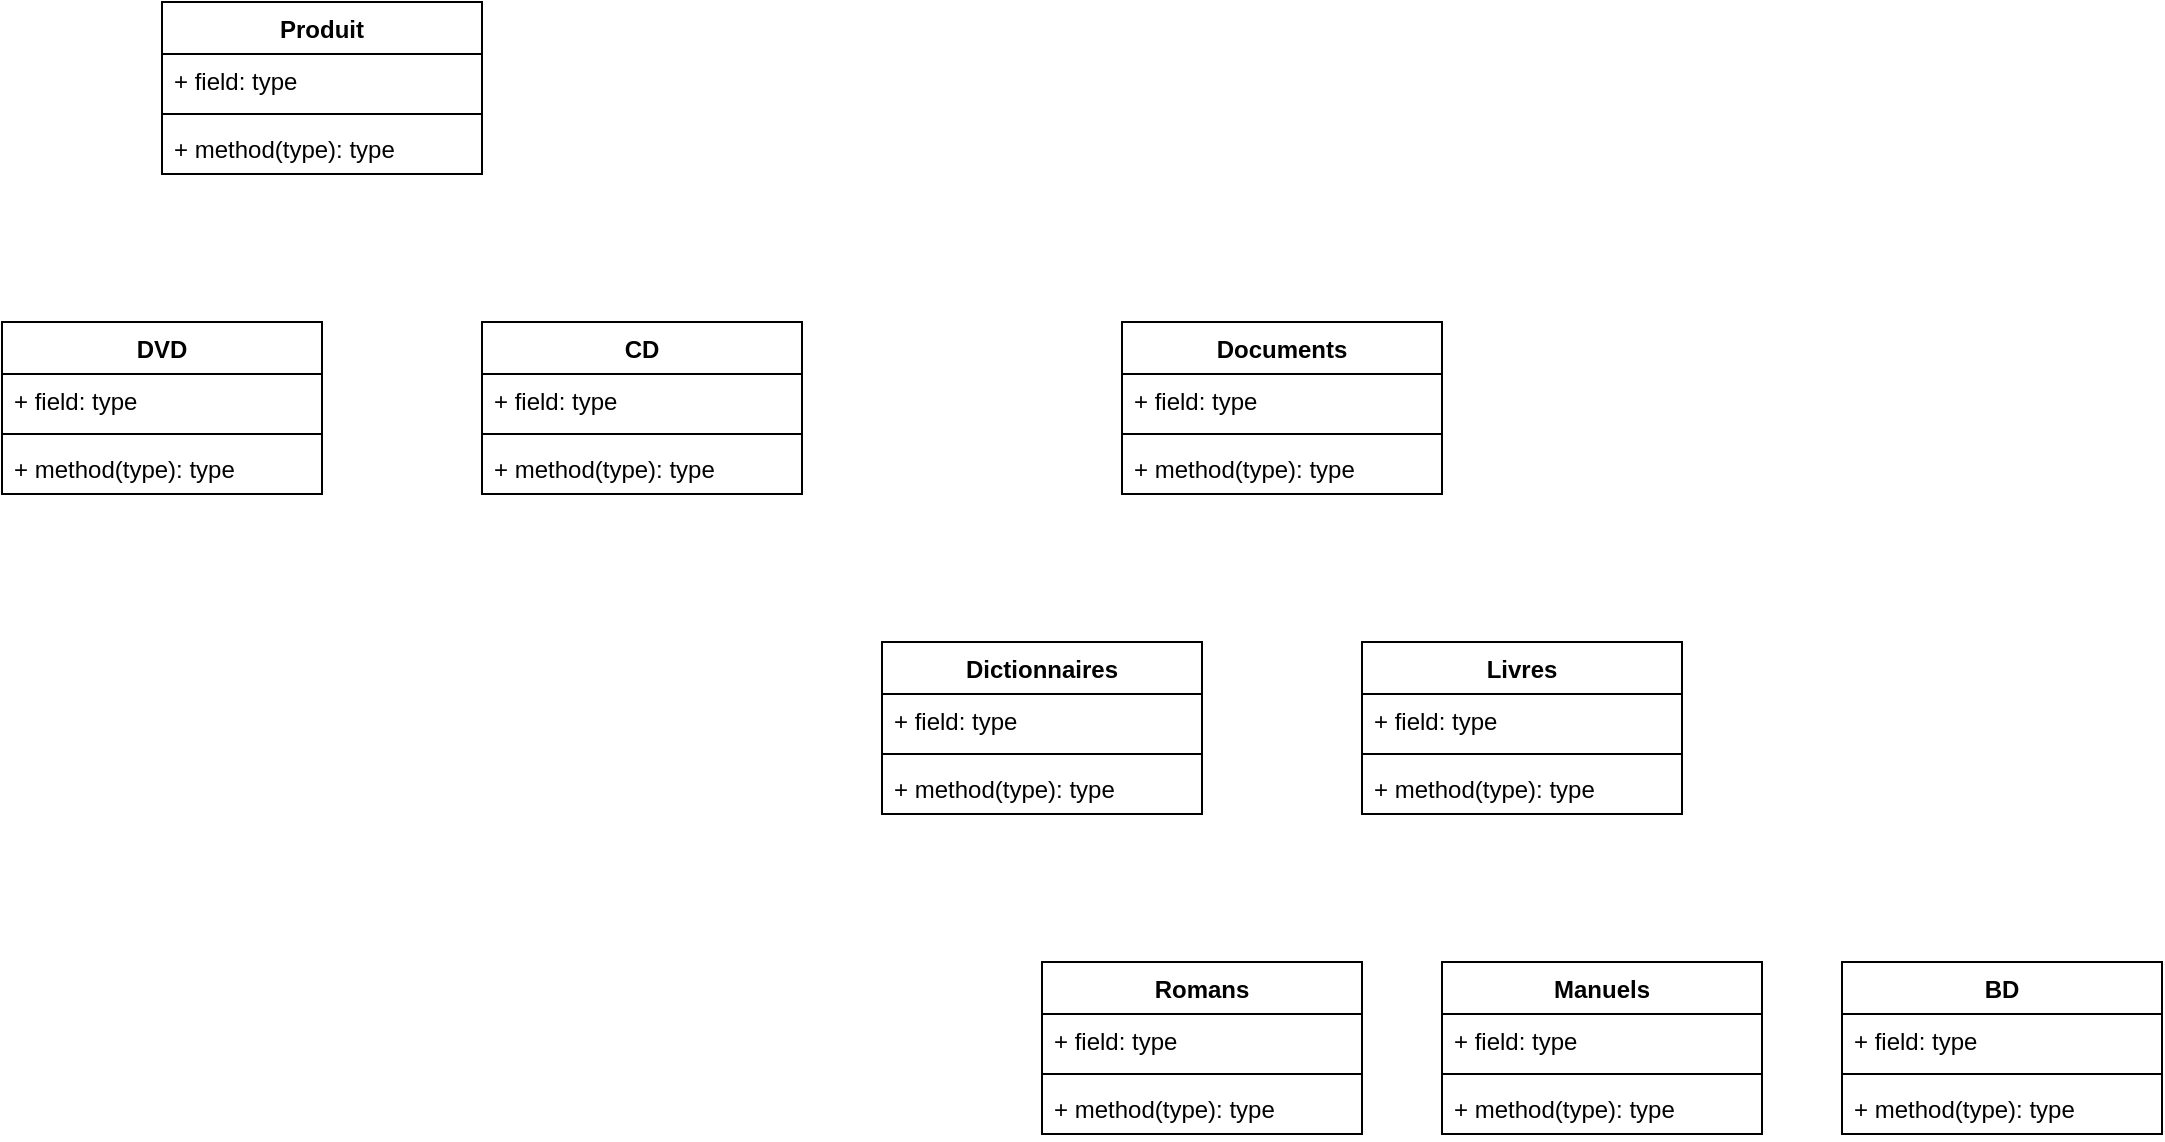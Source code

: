 <mxfile version="12.9.10" type="github">
  <diagram id="Si2locz9k4Dn_10qz3O4" name="Page-1">
    <mxGraphModel dx="1422" dy="713" grid="1" gridSize="10" guides="1" tooltips="1" connect="1" arrows="1" fold="1" page="1" pageScale="1" pageWidth="850" pageHeight="1100" math="0" shadow="0">
      <root>
        <mxCell id="0" />
        <mxCell id="1" parent="0" />
        <mxCell id="rb-MqD_NAWT4kMZUoV1C-1" value="Produit" style="swimlane;fontStyle=1;align=center;verticalAlign=top;childLayout=stackLayout;horizontal=1;startSize=26;horizontalStack=0;resizeParent=1;resizeParentMax=0;resizeLast=0;collapsible=1;marginBottom=0;" vertex="1" parent="1">
          <mxGeometry x="200" y="160" width="160" height="86" as="geometry" />
        </mxCell>
        <mxCell id="rb-MqD_NAWT4kMZUoV1C-2" value="+ field: type" style="text;strokeColor=none;fillColor=none;align=left;verticalAlign=top;spacingLeft=4;spacingRight=4;overflow=hidden;rotatable=0;points=[[0,0.5],[1,0.5]];portConstraint=eastwest;" vertex="1" parent="rb-MqD_NAWT4kMZUoV1C-1">
          <mxGeometry y="26" width="160" height="26" as="geometry" />
        </mxCell>
        <mxCell id="rb-MqD_NAWT4kMZUoV1C-3" value="" style="line;strokeWidth=1;fillColor=none;align=left;verticalAlign=middle;spacingTop=-1;spacingLeft=3;spacingRight=3;rotatable=0;labelPosition=right;points=[];portConstraint=eastwest;" vertex="1" parent="rb-MqD_NAWT4kMZUoV1C-1">
          <mxGeometry y="52" width="160" height="8" as="geometry" />
        </mxCell>
        <mxCell id="rb-MqD_NAWT4kMZUoV1C-4" value="+ method(type): type" style="text;strokeColor=none;fillColor=none;align=left;verticalAlign=top;spacingLeft=4;spacingRight=4;overflow=hidden;rotatable=0;points=[[0,0.5],[1,0.5]];portConstraint=eastwest;" vertex="1" parent="rb-MqD_NAWT4kMZUoV1C-1">
          <mxGeometry y="60" width="160" height="26" as="geometry" />
        </mxCell>
        <mxCell id="rb-MqD_NAWT4kMZUoV1C-5" value="DVD" style="swimlane;fontStyle=1;align=center;verticalAlign=top;childLayout=stackLayout;horizontal=1;startSize=26;horizontalStack=0;resizeParent=1;resizeParentMax=0;resizeLast=0;collapsible=1;marginBottom=0;" vertex="1" parent="1">
          <mxGeometry x="120" y="320" width="160" height="86" as="geometry" />
        </mxCell>
        <mxCell id="rb-MqD_NAWT4kMZUoV1C-6" value="+ field: type" style="text;strokeColor=none;fillColor=none;align=left;verticalAlign=top;spacingLeft=4;spacingRight=4;overflow=hidden;rotatable=0;points=[[0,0.5],[1,0.5]];portConstraint=eastwest;" vertex="1" parent="rb-MqD_NAWT4kMZUoV1C-5">
          <mxGeometry y="26" width="160" height="26" as="geometry" />
        </mxCell>
        <mxCell id="rb-MqD_NAWT4kMZUoV1C-7" value="" style="line;strokeWidth=1;fillColor=none;align=left;verticalAlign=middle;spacingTop=-1;spacingLeft=3;spacingRight=3;rotatable=0;labelPosition=right;points=[];portConstraint=eastwest;" vertex="1" parent="rb-MqD_NAWT4kMZUoV1C-5">
          <mxGeometry y="52" width="160" height="8" as="geometry" />
        </mxCell>
        <mxCell id="rb-MqD_NAWT4kMZUoV1C-8" value="+ method(type): type" style="text;strokeColor=none;fillColor=none;align=left;verticalAlign=top;spacingLeft=4;spacingRight=4;overflow=hidden;rotatable=0;points=[[0,0.5],[1,0.5]];portConstraint=eastwest;" vertex="1" parent="rb-MqD_NAWT4kMZUoV1C-5">
          <mxGeometry y="60" width="160" height="26" as="geometry" />
        </mxCell>
        <mxCell id="rb-MqD_NAWT4kMZUoV1C-9" value="CD" style="swimlane;fontStyle=1;align=center;verticalAlign=top;childLayout=stackLayout;horizontal=1;startSize=26;horizontalStack=0;resizeParent=1;resizeParentMax=0;resizeLast=0;collapsible=1;marginBottom=0;" vertex="1" parent="1">
          <mxGeometry x="360" y="320" width="160" height="86" as="geometry" />
        </mxCell>
        <mxCell id="rb-MqD_NAWT4kMZUoV1C-10" value="+ field: type" style="text;strokeColor=none;fillColor=none;align=left;verticalAlign=top;spacingLeft=4;spacingRight=4;overflow=hidden;rotatable=0;points=[[0,0.5],[1,0.5]];portConstraint=eastwest;" vertex="1" parent="rb-MqD_NAWT4kMZUoV1C-9">
          <mxGeometry y="26" width="160" height="26" as="geometry" />
        </mxCell>
        <mxCell id="rb-MqD_NAWT4kMZUoV1C-11" value="" style="line;strokeWidth=1;fillColor=none;align=left;verticalAlign=middle;spacingTop=-1;spacingLeft=3;spacingRight=3;rotatable=0;labelPosition=right;points=[];portConstraint=eastwest;" vertex="1" parent="rb-MqD_NAWT4kMZUoV1C-9">
          <mxGeometry y="52" width="160" height="8" as="geometry" />
        </mxCell>
        <mxCell id="rb-MqD_NAWT4kMZUoV1C-12" value="+ method(type): type" style="text;strokeColor=none;fillColor=none;align=left;verticalAlign=top;spacingLeft=4;spacingRight=4;overflow=hidden;rotatable=0;points=[[0,0.5],[1,0.5]];portConstraint=eastwest;" vertex="1" parent="rb-MqD_NAWT4kMZUoV1C-9">
          <mxGeometry y="60" width="160" height="26" as="geometry" />
        </mxCell>
        <mxCell id="rb-MqD_NAWT4kMZUoV1C-13" value="Documents" style="swimlane;fontStyle=1;align=center;verticalAlign=top;childLayout=stackLayout;horizontal=1;startSize=26;horizontalStack=0;resizeParent=1;resizeParentMax=0;resizeLast=0;collapsible=1;marginBottom=0;" vertex="1" parent="1">
          <mxGeometry x="680" y="320" width="160" height="86" as="geometry" />
        </mxCell>
        <mxCell id="rb-MqD_NAWT4kMZUoV1C-14" value="+ field: type" style="text;strokeColor=none;fillColor=none;align=left;verticalAlign=top;spacingLeft=4;spacingRight=4;overflow=hidden;rotatable=0;points=[[0,0.5],[1,0.5]];portConstraint=eastwest;" vertex="1" parent="rb-MqD_NAWT4kMZUoV1C-13">
          <mxGeometry y="26" width="160" height="26" as="geometry" />
        </mxCell>
        <mxCell id="rb-MqD_NAWT4kMZUoV1C-15" value="" style="line;strokeWidth=1;fillColor=none;align=left;verticalAlign=middle;spacingTop=-1;spacingLeft=3;spacingRight=3;rotatable=0;labelPosition=right;points=[];portConstraint=eastwest;" vertex="1" parent="rb-MqD_NAWT4kMZUoV1C-13">
          <mxGeometry y="52" width="160" height="8" as="geometry" />
        </mxCell>
        <mxCell id="rb-MqD_NAWT4kMZUoV1C-16" value="+ method(type): type" style="text;strokeColor=none;fillColor=none;align=left;verticalAlign=top;spacingLeft=4;spacingRight=4;overflow=hidden;rotatable=0;points=[[0,0.5],[1,0.5]];portConstraint=eastwest;" vertex="1" parent="rb-MqD_NAWT4kMZUoV1C-13">
          <mxGeometry y="60" width="160" height="26" as="geometry" />
        </mxCell>
        <mxCell id="rb-MqD_NAWT4kMZUoV1C-21" value="Dictionnaires" style="swimlane;fontStyle=1;align=center;verticalAlign=top;childLayout=stackLayout;horizontal=1;startSize=26;horizontalStack=0;resizeParent=1;resizeParentMax=0;resizeLast=0;collapsible=1;marginBottom=0;" vertex="1" parent="1">
          <mxGeometry x="560" y="480" width="160" height="86" as="geometry" />
        </mxCell>
        <mxCell id="rb-MqD_NAWT4kMZUoV1C-22" value="+ field: type" style="text;strokeColor=none;fillColor=none;align=left;verticalAlign=top;spacingLeft=4;spacingRight=4;overflow=hidden;rotatable=0;points=[[0,0.5],[1,0.5]];portConstraint=eastwest;" vertex="1" parent="rb-MqD_NAWT4kMZUoV1C-21">
          <mxGeometry y="26" width="160" height="26" as="geometry" />
        </mxCell>
        <mxCell id="rb-MqD_NAWT4kMZUoV1C-23" value="" style="line;strokeWidth=1;fillColor=none;align=left;verticalAlign=middle;spacingTop=-1;spacingLeft=3;spacingRight=3;rotatable=0;labelPosition=right;points=[];portConstraint=eastwest;" vertex="1" parent="rb-MqD_NAWT4kMZUoV1C-21">
          <mxGeometry y="52" width="160" height="8" as="geometry" />
        </mxCell>
        <mxCell id="rb-MqD_NAWT4kMZUoV1C-24" value="+ method(type): type" style="text;strokeColor=none;fillColor=none;align=left;verticalAlign=top;spacingLeft=4;spacingRight=4;overflow=hidden;rotatable=0;points=[[0,0.5],[1,0.5]];portConstraint=eastwest;" vertex="1" parent="rb-MqD_NAWT4kMZUoV1C-21">
          <mxGeometry y="60" width="160" height="26" as="geometry" />
        </mxCell>
        <mxCell id="rb-MqD_NAWT4kMZUoV1C-25" value="Livres" style="swimlane;fontStyle=1;align=center;verticalAlign=top;childLayout=stackLayout;horizontal=1;startSize=26;horizontalStack=0;resizeParent=1;resizeParentMax=0;resizeLast=0;collapsible=1;marginBottom=0;" vertex="1" parent="1">
          <mxGeometry x="800" y="480" width="160" height="86" as="geometry" />
        </mxCell>
        <mxCell id="rb-MqD_NAWT4kMZUoV1C-26" value="+ field: type" style="text;strokeColor=none;fillColor=none;align=left;verticalAlign=top;spacingLeft=4;spacingRight=4;overflow=hidden;rotatable=0;points=[[0,0.5],[1,0.5]];portConstraint=eastwest;" vertex="1" parent="rb-MqD_NAWT4kMZUoV1C-25">
          <mxGeometry y="26" width="160" height="26" as="geometry" />
        </mxCell>
        <mxCell id="rb-MqD_NAWT4kMZUoV1C-27" value="" style="line;strokeWidth=1;fillColor=none;align=left;verticalAlign=middle;spacingTop=-1;spacingLeft=3;spacingRight=3;rotatable=0;labelPosition=right;points=[];portConstraint=eastwest;" vertex="1" parent="rb-MqD_NAWT4kMZUoV1C-25">
          <mxGeometry y="52" width="160" height="8" as="geometry" />
        </mxCell>
        <mxCell id="rb-MqD_NAWT4kMZUoV1C-28" value="+ method(type): type" style="text;strokeColor=none;fillColor=none;align=left;verticalAlign=top;spacingLeft=4;spacingRight=4;overflow=hidden;rotatable=0;points=[[0,0.5],[1,0.5]];portConstraint=eastwest;" vertex="1" parent="rb-MqD_NAWT4kMZUoV1C-25">
          <mxGeometry y="60" width="160" height="26" as="geometry" />
        </mxCell>
        <mxCell id="rb-MqD_NAWT4kMZUoV1C-29" value="Romans" style="swimlane;fontStyle=1;align=center;verticalAlign=top;childLayout=stackLayout;horizontal=1;startSize=26;horizontalStack=0;resizeParent=1;resizeParentMax=0;resizeLast=0;collapsible=1;marginBottom=0;" vertex="1" parent="1">
          <mxGeometry x="640" y="640" width="160" height="86" as="geometry" />
        </mxCell>
        <mxCell id="rb-MqD_NAWT4kMZUoV1C-30" value="+ field: type" style="text;strokeColor=none;fillColor=none;align=left;verticalAlign=top;spacingLeft=4;spacingRight=4;overflow=hidden;rotatable=0;points=[[0,0.5],[1,0.5]];portConstraint=eastwest;" vertex="1" parent="rb-MqD_NAWT4kMZUoV1C-29">
          <mxGeometry y="26" width="160" height="26" as="geometry" />
        </mxCell>
        <mxCell id="rb-MqD_NAWT4kMZUoV1C-31" value="" style="line;strokeWidth=1;fillColor=none;align=left;verticalAlign=middle;spacingTop=-1;spacingLeft=3;spacingRight=3;rotatable=0;labelPosition=right;points=[];portConstraint=eastwest;" vertex="1" parent="rb-MqD_NAWT4kMZUoV1C-29">
          <mxGeometry y="52" width="160" height="8" as="geometry" />
        </mxCell>
        <mxCell id="rb-MqD_NAWT4kMZUoV1C-32" value="+ method(type): type" style="text;strokeColor=none;fillColor=none;align=left;verticalAlign=top;spacingLeft=4;spacingRight=4;overflow=hidden;rotatable=0;points=[[0,0.5],[1,0.5]];portConstraint=eastwest;" vertex="1" parent="rb-MqD_NAWT4kMZUoV1C-29">
          <mxGeometry y="60" width="160" height="26" as="geometry" />
        </mxCell>
        <mxCell id="rb-MqD_NAWT4kMZUoV1C-33" value="Manuels" style="swimlane;fontStyle=1;align=center;verticalAlign=top;childLayout=stackLayout;horizontal=1;startSize=26;horizontalStack=0;resizeParent=1;resizeParentMax=0;resizeLast=0;collapsible=1;marginBottom=0;" vertex="1" parent="1">
          <mxGeometry x="840" y="640" width="160" height="86" as="geometry" />
        </mxCell>
        <mxCell id="rb-MqD_NAWT4kMZUoV1C-34" value="+ field: type" style="text;strokeColor=none;fillColor=none;align=left;verticalAlign=top;spacingLeft=4;spacingRight=4;overflow=hidden;rotatable=0;points=[[0,0.5],[1,0.5]];portConstraint=eastwest;" vertex="1" parent="rb-MqD_NAWT4kMZUoV1C-33">
          <mxGeometry y="26" width="160" height="26" as="geometry" />
        </mxCell>
        <mxCell id="rb-MqD_NAWT4kMZUoV1C-35" value="" style="line;strokeWidth=1;fillColor=none;align=left;verticalAlign=middle;spacingTop=-1;spacingLeft=3;spacingRight=3;rotatable=0;labelPosition=right;points=[];portConstraint=eastwest;" vertex="1" parent="rb-MqD_NAWT4kMZUoV1C-33">
          <mxGeometry y="52" width="160" height="8" as="geometry" />
        </mxCell>
        <mxCell id="rb-MqD_NAWT4kMZUoV1C-36" value="+ method(type): type" style="text;strokeColor=none;fillColor=none;align=left;verticalAlign=top;spacingLeft=4;spacingRight=4;overflow=hidden;rotatable=0;points=[[0,0.5],[1,0.5]];portConstraint=eastwest;" vertex="1" parent="rb-MqD_NAWT4kMZUoV1C-33">
          <mxGeometry y="60" width="160" height="26" as="geometry" />
        </mxCell>
        <mxCell id="rb-MqD_NAWT4kMZUoV1C-37" value="BD" style="swimlane;fontStyle=1;align=center;verticalAlign=top;childLayout=stackLayout;horizontal=1;startSize=26;horizontalStack=0;resizeParent=1;resizeParentMax=0;resizeLast=0;collapsible=1;marginBottom=0;" vertex="1" parent="1">
          <mxGeometry x="1040" y="640" width="160" height="86" as="geometry" />
        </mxCell>
        <mxCell id="rb-MqD_NAWT4kMZUoV1C-38" value="+ field: type" style="text;strokeColor=none;fillColor=none;align=left;verticalAlign=top;spacingLeft=4;spacingRight=4;overflow=hidden;rotatable=0;points=[[0,0.5],[1,0.5]];portConstraint=eastwest;" vertex="1" parent="rb-MqD_NAWT4kMZUoV1C-37">
          <mxGeometry y="26" width="160" height="26" as="geometry" />
        </mxCell>
        <mxCell id="rb-MqD_NAWT4kMZUoV1C-39" value="" style="line;strokeWidth=1;fillColor=none;align=left;verticalAlign=middle;spacingTop=-1;spacingLeft=3;spacingRight=3;rotatable=0;labelPosition=right;points=[];portConstraint=eastwest;" vertex="1" parent="rb-MqD_NAWT4kMZUoV1C-37">
          <mxGeometry y="52" width="160" height="8" as="geometry" />
        </mxCell>
        <mxCell id="rb-MqD_NAWT4kMZUoV1C-40" value="+ method(type): type" style="text;strokeColor=none;fillColor=none;align=left;verticalAlign=top;spacingLeft=4;spacingRight=4;overflow=hidden;rotatable=0;points=[[0,0.5],[1,0.5]];portConstraint=eastwest;" vertex="1" parent="rb-MqD_NAWT4kMZUoV1C-37">
          <mxGeometry y="60" width="160" height="26" as="geometry" />
        </mxCell>
      </root>
    </mxGraphModel>
  </diagram>
</mxfile>

